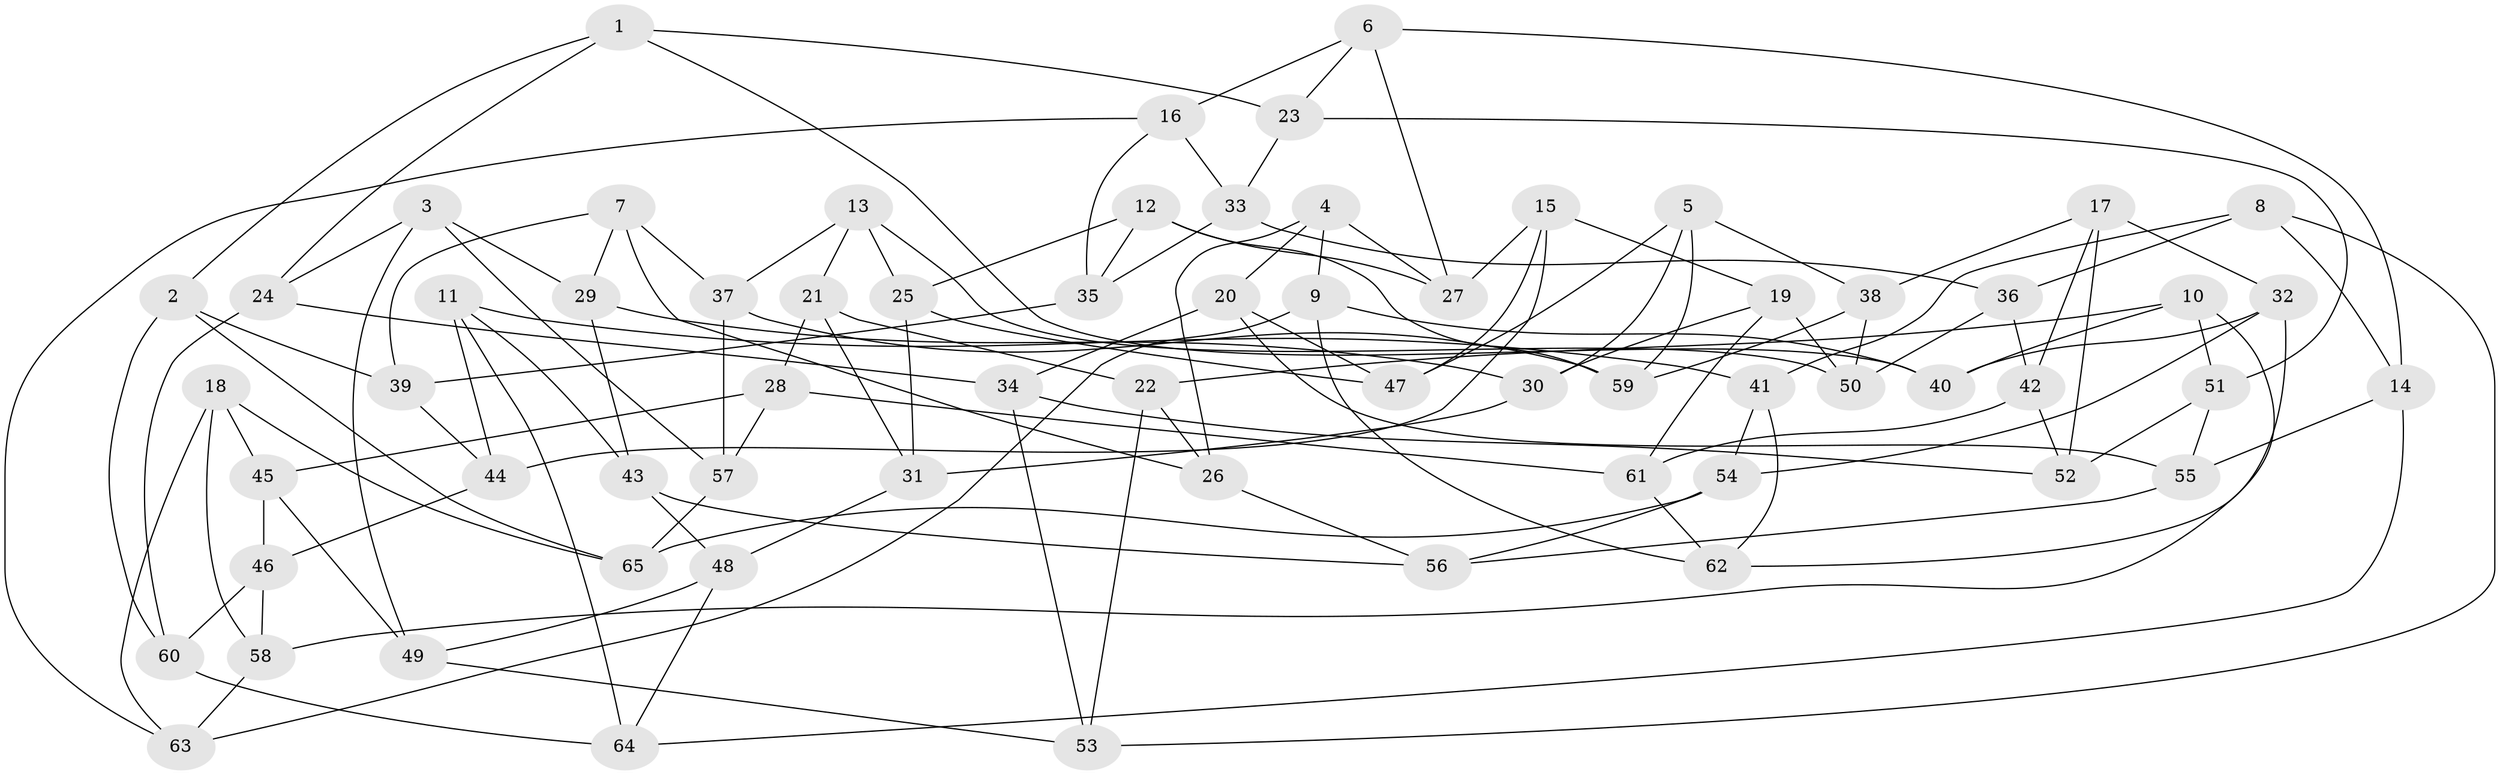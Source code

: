// Generated by graph-tools (version 1.1) at 2025/59/03/09/25 04:59:34]
// undirected, 65 vertices, 130 edges
graph export_dot {
graph [start="1"]
  node [color=gray90,style=filled];
  1;
  2;
  3;
  4;
  5;
  6;
  7;
  8;
  9;
  10;
  11;
  12;
  13;
  14;
  15;
  16;
  17;
  18;
  19;
  20;
  21;
  22;
  23;
  24;
  25;
  26;
  27;
  28;
  29;
  30;
  31;
  32;
  33;
  34;
  35;
  36;
  37;
  38;
  39;
  40;
  41;
  42;
  43;
  44;
  45;
  46;
  47;
  48;
  49;
  50;
  51;
  52;
  53;
  54;
  55;
  56;
  57;
  58;
  59;
  60;
  61;
  62;
  63;
  64;
  65;
  1 -- 2;
  1 -- 23;
  1 -- 24;
  1 -- 40;
  2 -- 65;
  2 -- 60;
  2 -- 39;
  3 -- 49;
  3 -- 57;
  3 -- 29;
  3 -- 24;
  4 -- 20;
  4 -- 27;
  4 -- 9;
  4 -- 26;
  5 -- 59;
  5 -- 38;
  5 -- 30;
  5 -- 47;
  6 -- 23;
  6 -- 14;
  6 -- 27;
  6 -- 16;
  7 -- 26;
  7 -- 37;
  7 -- 29;
  7 -- 39;
  8 -- 14;
  8 -- 41;
  8 -- 36;
  8 -- 53;
  9 -- 40;
  9 -- 63;
  9 -- 62;
  10 -- 51;
  10 -- 22;
  10 -- 40;
  10 -- 58;
  11 -- 64;
  11 -- 44;
  11 -- 43;
  11 -- 41;
  12 -- 25;
  12 -- 35;
  12 -- 27;
  12 -- 59;
  13 -- 21;
  13 -- 37;
  13 -- 50;
  13 -- 25;
  14 -- 55;
  14 -- 64;
  15 -- 47;
  15 -- 27;
  15 -- 19;
  15 -- 44;
  16 -- 63;
  16 -- 35;
  16 -- 33;
  17 -- 32;
  17 -- 42;
  17 -- 52;
  17 -- 38;
  18 -- 45;
  18 -- 63;
  18 -- 58;
  18 -- 65;
  19 -- 50;
  19 -- 30;
  19 -- 61;
  20 -- 34;
  20 -- 55;
  20 -- 47;
  21 -- 28;
  21 -- 31;
  21 -- 22;
  22 -- 26;
  22 -- 53;
  23 -- 51;
  23 -- 33;
  24 -- 60;
  24 -- 34;
  25 -- 31;
  25 -- 47;
  26 -- 56;
  28 -- 57;
  28 -- 45;
  28 -- 61;
  29 -- 30;
  29 -- 43;
  30 -- 31;
  31 -- 48;
  32 -- 62;
  32 -- 54;
  32 -- 40;
  33 -- 35;
  33 -- 36;
  34 -- 53;
  34 -- 52;
  35 -- 39;
  36 -- 42;
  36 -- 50;
  37 -- 59;
  37 -- 57;
  38 -- 50;
  38 -- 59;
  39 -- 44;
  41 -- 54;
  41 -- 62;
  42 -- 61;
  42 -- 52;
  43 -- 56;
  43 -- 48;
  44 -- 46;
  45 -- 46;
  45 -- 49;
  46 -- 58;
  46 -- 60;
  48 -- 49;
  48 -- 64;
  49 -- 53;
  51 -- 52;
  51 -- 55;
  54 -- 65;
  54 -- 56;
  55 -- 56;
  57 -- 65;
  58 -- 63;
  60 -- 64;
  61 -- 62;
}
